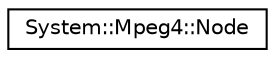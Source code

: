 digraph G
{
  edge [fontname="Helvetica",fontsize="10",labelfontname="Helvetica",labelfontsize="10"];
  node [fontname="Helvetica",fontsize="10",shape=record];
  rankdir="LR";
  Node1 [label="System::Mpeg4::Node",height=0.2,width=0.4,color="black", fillcolor="white", style="filled",URL="$struct_system_1_1_mpeg4_1_1_node.html"];
}
